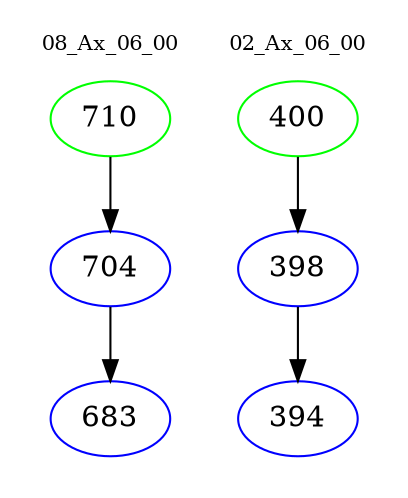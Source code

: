 digraph{
subgraph cluster_0 {
color = white
label = "08_Ax_06_00";
fontsize=10;
T0_710 [label="710", color="green"]
T0_710 -> T0_704 [color="black"]
T0_704 [label="704", color="blue"]
T0_704 -> T0_683 [color="black"]
T0_683 [label="683", color="blue"]
}
subgraph cluster_1 {
color = white
label = "02_Ax_06_00";
fontsize=10;
T1_400 [label="400", color="green"]
T1_400 -> T1_398 [color="black"]
T1_398 [label="398", color="blue"]
T1_398 -> T1_394 [color="black"]
T1_394 [label="394", color="blue"]
}
}
